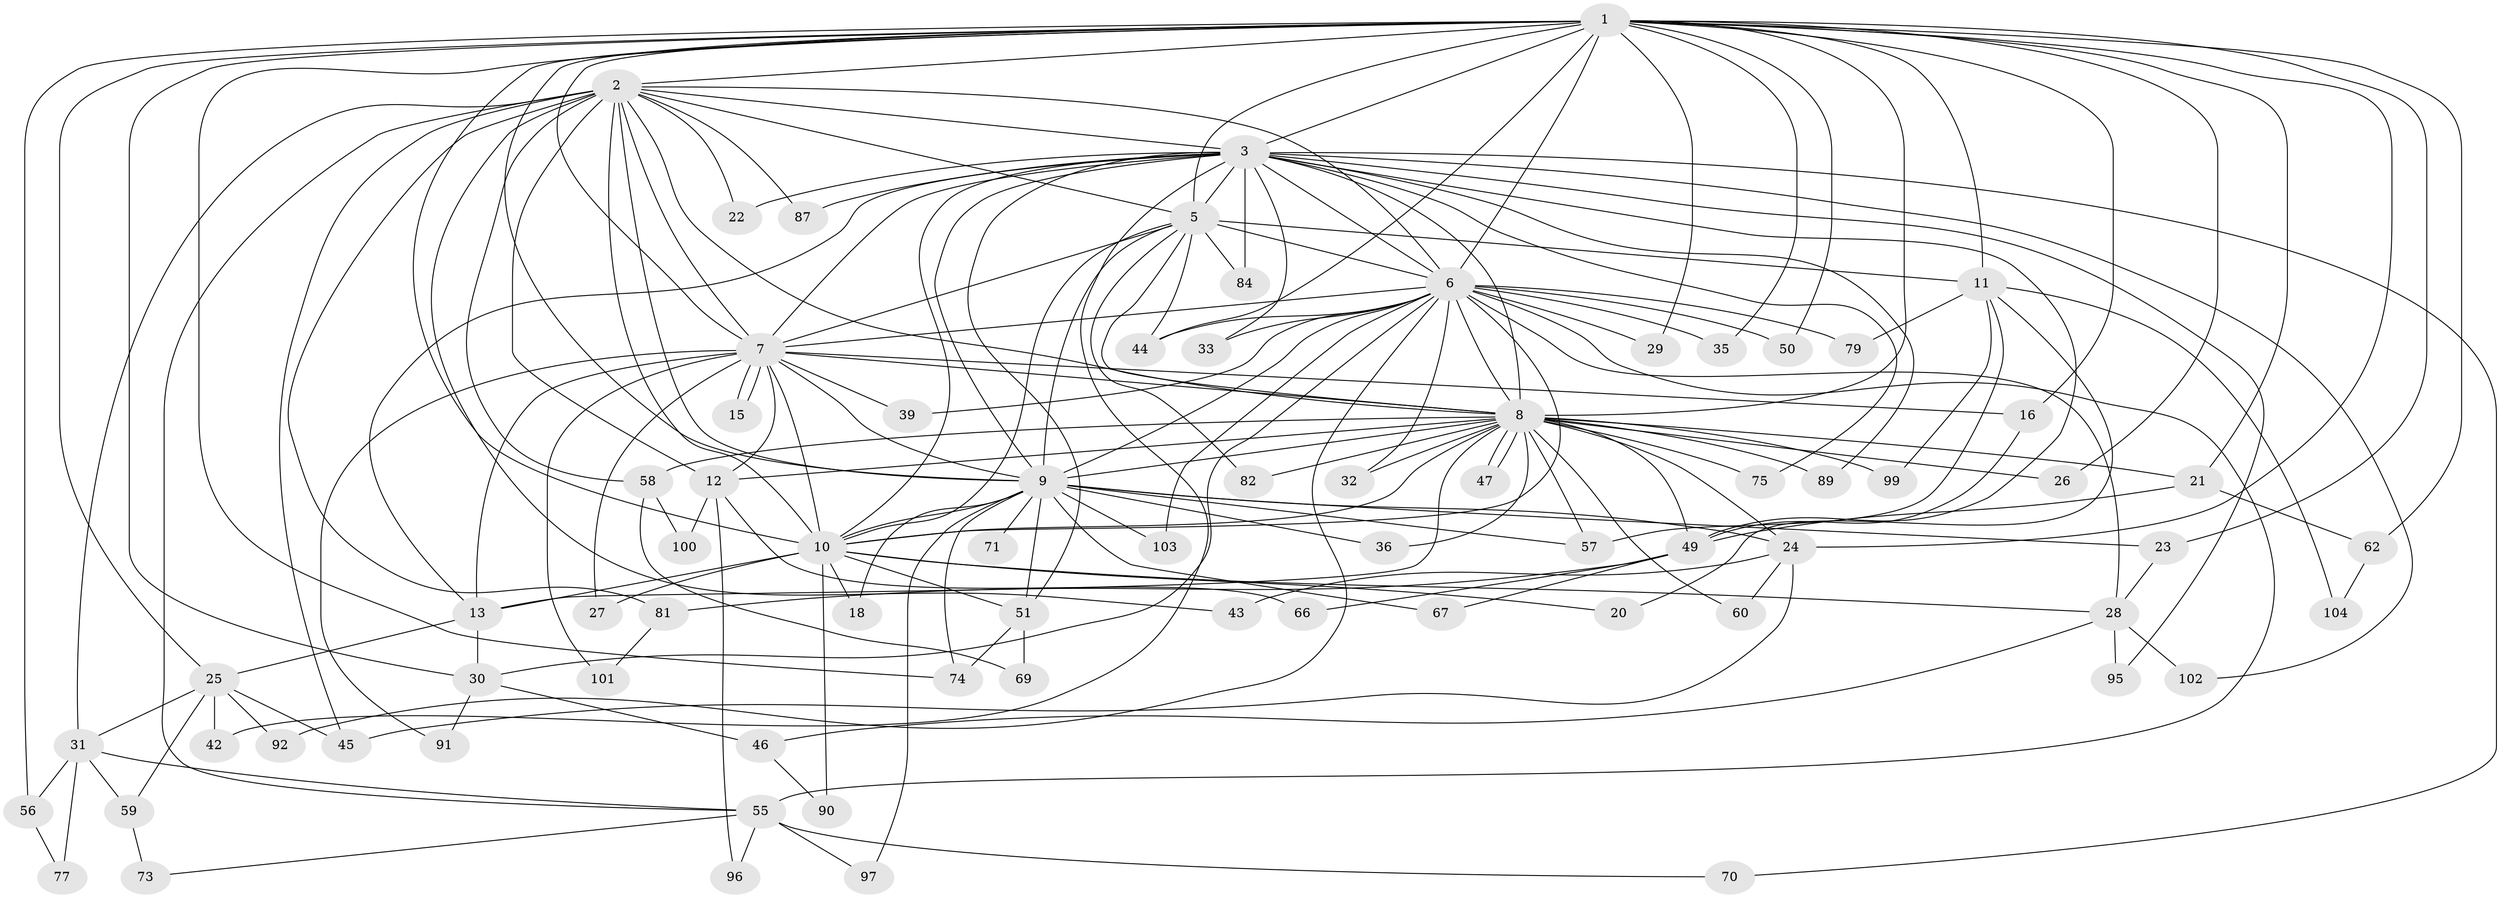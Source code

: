 // original degree distribution, {15: 0.009615384615384616, 20: 0.009615384615384616, 22: 0.009615384615384616, 21: 0.009615384615384616, 14: 0.009615384615384616, 24: 0.009615384615384616, 18: 0.009615384615384616, 29: 0.009615384615384616, 19: 0.009615384615384616, 16: 0.009615384615384616, 5: 0.07692307692307693, 2: 0.5288461538461539, 3: 0.19230769230769232, 4: 0.04807692307692308, 7: 0.019230769230769232, 6: 0.038461538461538464}
// Generated by graph-tools (version 1.1) at 2025/10/02/27/25 16:10:57]
// undirected, 75 vertices, 181 edges
graph export_dot {
graph [start="1"]
  node [color=gray90,style=filled];
  1 [super="+4"];
  2 [super="+76"];
  3 [super="+17"];
  5 [super="+14"];
  6 [super="+53"];
  7 [super="+94"];
  8 [super="+19"];
  9 [super="+41"];
  10 [super="+80"];
  11 [super="+40"];
  12 [super="+54"];
  13 [super="+37"];
  15;
  16 [super="+68"];
  18;
  20;
  21 [super="+64"];
  22;
  23;
  24 [super="+34"];
  25 [super="+98"];
  26;
  27;
  28 [super="+52"];
  29;
  30 [super="+48"];
  31;
  32;
  33;
  35;
  36 [super="+38"];
  39;
  42;
  43 [super="+83"];
  44 [super="+65"];
  45;
  46;
  47;
  49 [super="+63"];
  50;
  51;
  55 [super="+61"];
  56;
  57 [super="+72"];
  58 [super="+78"];
  59;
  60 [super="+93"];
  62;
  66;
  67;
  69;
  70;
  71;
  73;
  74 [super="+85"];
  75 [super="+88"];
  77;
  79;
  81 [super="+86"];
  82;
  84;
  87;
  89;
  90;
  91;
  92;
  95;
  96;
  97;
  99;
  100;
  101;
  102;
  103;
  104;
  1 -- 2 [weight=2];
  1 -- 3 [weight=2];
  1 -- 5 [weight=2];
  1 -- 6 [weight=2];
  1 -- 7 [weight=2];
  1 -- 8 [weight=3];
  1 -- 9 [weight=2];
  1 -- 10 [weight=2];
  1 -- 11 [weight=2];
  1 -- 23;
  1 -- 25;
  1 -- 26;
  1 -- 29;
  1 -- 74;
  1 -- 16;
  1 -- 21 [weight=2];
  1 -- 30;
  1 -- 35;
  1 -- 44;
  1 -- 50;
  1 -- 56;
  1 -- 62;
  1 -- 24;
  2 -- 3 [weight=2];
  2 -- 5;
  2 -- 6;
  2 -- 7;
  2 -- 8;
  2 -- 9;
  2 -- 10;
  2 -- 22;
  2 -- 31;
  2 -- 43 [weight=2];
  2 -- 45;
  2 -- 55;
  2 -- 58 [weight=2];
  2 -- 81;
  2 -- 87;
  2 -- 12;
  3 -- 5;
  3 -- 6;
  3 -- 7 [weight=2];
  3 -- 8;
  3 -- 9;
  3 -- 10;
  3 -- 22;
  3 -- 33;
  3 -- 51;
  3 -- 70;
  3 -- 75;
  3 -- 84;
  3 -- 89;
  3 -- 95;
  3 -- 102;
  3 -- 49;
  3 -- 42;
  3 -- 13;
  3 -- 87;
  5 -- 6 [weight=2];
  5 -- 7;
  5 -- 8;
  5 -- 9;
  5 -- 10;
  5 -- 44;
  5 -- 82;
  5 -- 84;
  5 -- 11;
  6 -- 7;
  6 -- 8;
  6 -- 9 [weight=2];
  6 -- 10;
  6 -- 29;
  6 -- 30;
  6 -- 32;
  6 -- 33;
  6 -- 35;
  6 -- 39;
  6 -- 50;
  6 -- 55;
  6 -- 79;
  6 -- 92;
  6 -- 103;
  6 -- 28;
  6 -- 44;
  7 -- 8;
  7 -- 9;
  7 -- 10;
  7 -- 12;
  7 -- 15;
  7 -- 15;
  7 -- 16;
  7 -- 27;
  7 -- 39;
  7 -- 91;
  7 -- 101;
  7 -- 13;
  8 -- 9;
  8 -- 10;
  8 -- 12;
  8 -- 13;
  8 -- 21;
  8 -- 24;
  8 -- 26;
  8 -- 32;
  8 -- 36 [weight=2];
  8 -- 47;
  8 -- 47;
  8 -- 49;
  8 -- 58;
  8 -- 60;
  8 -- 75 [weight=2];
  8 -- 82;
  8 -- 89;
  8 -- 99;
  8 -- 57;
  9 -- 10;
  9 -- 18 [weight=2];
  9 -- 23;
  9 -- 24;
  9 -- 36;
  9 -- 51;
  9 -- 57;
  9 -- 97;
  9 -- 103;
  9 -- 67;
  9 -- 71;
  9 -- 74;
  10 -- 13;
  10 -- 18;
  10 -- 20;
  10 -- 27;
  10 -- 28;
  10 -- 90;
  10 -- 51;
  11 -- 20;
  11 -- 99;
  11 -- 104;
  11 -- 57;
  11 -- 79;
  12 -- 66;
  12 -- 100;
  12 -- 96;
  13 -- 25;
  13 -- 30;
  16 -- 49;
  21 -- 49;
  21 -- 62;
  23 -- 28;
  24 -- 43;
  24 -- 45;
  24 -- 60 [weight=2];
  25 -- 31;
  25 -- 42;
  25 -- 59;
  25 -- 92;
  25 -- 45;
  28 -- 46;
  28 -- 95;
  28 -- 102;
  30 -- 46;
  30 -- 91;
  31 -- 56;
  31 -- 59;
  31 -- 77;
  31 -- 55;
  46 -- 90;
  49 -- 66;
  49 -- 81 [weight=2];
  49 -- 67;
  51 -- 69;
  51 -- 74;
  55 -- 70;
  55 -- 73;
  55 -- 96;
  55 -- 97;
  56 -- 77;
  58 -- 69;
  58 -- 100;
  59 -- 73;
  62 -- 104;
  81 -- 101;
}
